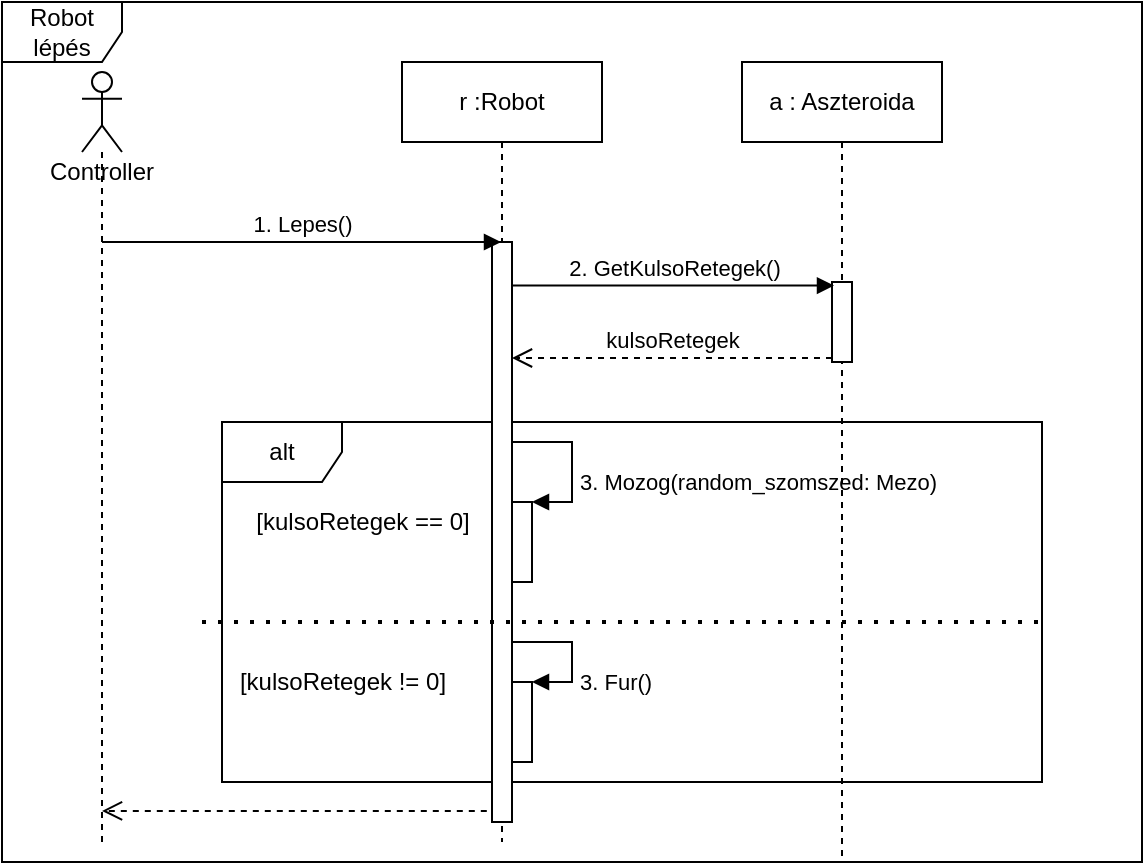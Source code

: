 <mxfile version="14.4.4" type="github">
  <diagram id="nnhSJWiSPquYjUWfShLg" name="Page-1">
    <mxGraphModel dx="1038" dy="548" grid="1" gridSize="10" guides="1" tooltips="1" connect="1" arrows="1" fold="1" page="1" pageScale="1" pageWidth="1654" pageHeight="1169" math="0" shadow="0">
      <root>
        <mxCell id="0" />
        <mxCell id="1" parent="0" />
        <mxCell id="OH-BTVqfuPMb2bLcmlxo-1" value="Robot lépés" style="shape=umlFrame;whiteSpace=wrap;html=1;" parent="1" vertex="1">
          <mxGeometry x="70" y="50" width="570" height="430" as="geometry" />
        </mxCell>
        <mxCell id="7_spL_hXoe6cIpFybr6s-16" value="alt" style="shape=umlFrame;whiteSpace=wrap;html=1;" parent="1" vertex="1">
          <mxGeometry x="180" y="260" width="410" height="180" as="geometry" />
        </mxCell>
        <mxCell id="7_spL_hXoe6cIpFybr6s-6" value="r :Robot" style="shape=umlLifeline;perimeter=lifelinePerimeter;whiteSpace=wrap;html=1;container=1;collapsible=0;recursiveResize=0;outlineConnect=0;" parent="1" vertex="1">
          <mxGeometry x="270" y="80" width="100" height="390" as="geometry" />
        </mxCell>
        <mxCell id="7_spL_hXoe6cIpFybr6s-8" value="" style="html=1;points=[];perimeter=orthogonalPerimeter;" parent="7_spL_hXoe6cIpFybr6s-6" vertex="1">
          <mxGeometry x="45" y="90" width="10" height="290" as="geometry" />
        </mxCell>
        <mxCell id="7_spL_hXoe6cIpFybr6s-9" value="" style="html=1;points=[];perimeter=orthogonalPerimeter;" parent="7_spL_hXoe6cIpFybr6s-6" vertex="1">
          <mxGeometry x="55" y="220" width="10" height="40" as="geometry" />
        </mxCell>
        <mxCell id="7_spL_hXoe6cIpFybr6s-10" value="3. Mozog(random_szomszed: Mezo)" style="edgeStyle=orthogonalEdgeStyle;html=1;align=left;spacingLeft=2;endArrow=block;rounded=0;entryX=1;entryY=0;" parent="7_spL_hXoe6cIpFybr6s-6" target="7_spL_hXoe6cIpFybr6s-9" edge="1">
          <mxGeometry x="0.25" relative="1" as="geometry">
            <mxPoint x="55" y="190" as="sourcePoint" />
            <Array as="points">
              <mxPoint x="55" y="190" />
              <mxPoint x="85" y="190" />
              <mxPoint x="85" y="220" />
            </Array>
            <mxPoint as="offset" />
          </mxGeometry>
        </mxCell>
        <mxCell id="7_spL_hXoe6cIpFybr6s-23" value="" style="html=1;points=[];perimeter=orthogonalPerimeter;" parent="7_spL_hXoe6cIpFybr6s-6" vertex="1">
          <mxGeometry x="55" y="310" width="10" height="40" as="geometry" />
        </mxCell>
        <mxCell id="7_spL_hXoe6cIpFybr6s-24" value="3. Fur()" style="edgeStyle=orthogonalEdgeStyle;html=1;align=left;spacingLeft=2;endArrow=block;rounded=0;entryX=1;entryY=0;" parent="7_spL_hXoe6cIpFybr6s-6" target="7_spL_hXoe6cIpFybr6s-23" edge="1">
          <mxGeometry x="0.429" relative="1" as="geometry">
            <mxPoint x="55" y="290" as="sourcePoint" />
            <Array as="points">
              <mxPoint x="55" y="290" />
              <mxPoint x="85" y="290" />
              <mxPoint x="85" y="310" />
            </Array>
            <mxPoint as="offset" />
          </mxGeometry>
        </mxCell>
        <mxCell id="7_spL_hXoe6cIpFybr6s-7" value="1. Lepes()" style="html=1;verticalAlign=bottom;endArrow=block;" parent="1" target="7_spL_hXoe6cIpFybr6s-6" edge="1" source="gQzef4cPbgVGmIHJo-lx-4">
          <mxGeometry width="80" relative="1" as="geometry">
            <mxPoint x="150" y="170" as="sourcePoint" />
            <mxPoint x="240" y="170" as="targetPoint" />
            <Array as="points">
              <mxPoint x="290" y="170" />
            </Array>
          </mxGeometry>
        </mxCell>
        <mxCell id="7_spL_hXoe6cIpFybr6s-17" value="" style="endArrow=none;dashed=1;html=1;dashPattern=1 3;strokeWidth=2;" parent="1" edge="1">
          <mxGeometry width="50" height="50" relative="1" as="geometry">
            <mxPoint x="170" y="360" as="sourcePoint" />
            <mxPoint x="592" y="360" as="targetPoint" />
            <Array as="points" />
          </mxGeometry>
        </mxCell>
        <mxCell id="7_spL_hXoe6cIpFybr6s-21" value="[kulsoRetegek == 0]" style="text;html=1;align=center;verticalAlign=middle;resizable=0;points=[];autosize=1;" parent="1" vertex="1">
          <mxGeometry x="190" y="300" width="120" height="20" as="geometry" />
        </mxCell>
        <mxCell id="7_spL_hXoe6cIpFybr6s-22" value="[kulsoRetegek != 0]" style="text;html=1;align=center;verticalAlign=middle;resizable=0;points=[];autosize=1;" parent="1" vertex="1">
          <mxGeometry x="180" y="380" width="120" height="20" as="geometry" />
        </mxCell>
        <mxCell id="7_spL_hXoe6cIpFybr6s-25" value="" style="html=1;verticalAlign=bottom;endArrow=open;dashed=1;endSize=8;exitX=-0.26;exitY=0.981;exitDx=0;exitDy=0;exitPerimeter=0;" parent="1" source="7_spL_hXoe6cIpFybr6s-8" edge="1" target="gQzef4cPbgVGmIHJo-lx-4">
          <mxGeometry relative="1" as="geometry">
            <mxPoint x="320" y="410" as="sourcePoint" />
            <mxPoint x="160" y="454" as="targetPoint" />
          </mxGeometry>
        </mxCell>
        <mxCell id="HhKjjpN3MEj3c_5HOTTE-1" value="a : Aszteroida" style="shape=umlLifeline;perimeter=lifelinePerimeter;whiteSpace=wrap;html=1;container=1;collapsible=0;recursiveResize=0;outlineConnect=0;" parent="1" vertex="1">
          <mxGeometry x="440" y="80" width="100" height="400" as="geometry" />
        </mxCell>
        <mxCell id="HhKjjpN3MEj3c_5HOTTE-2" value="" style="html=1;points=[];perimeter=orthogonalPerimeter;" parent="HhKjjpN3MEj3c_5HOTTE-1" vertex="1">
          <mxGeometry x="45" y="110" width="10" height="40" as="geometry" />
        </mxCell>
        <mxCell id="HhKjjpN3MEj3c_5HOTTE-3" value="2. GetKulsoRetegek()" style="html=1;verticalAlign=bottom;endArrow=block;entryX=0.1;entryY=0.045;entryDx=0;entryDy=0;entryPerimeter=0;" parent="1" source="7_spL_hXoe6cIpFybr6s-8" target="HhKjjpN3MEj3c_5HOTTE-2" edge="1">
          <mxGeometry relative="1" as="geometry">
            <mxPoint x="340" y="170.0" as="sourcePoint" />
          </mxGeometry>
        </mxCell>
        <mxCell id="HhKjjpN3MEj3c_5HOTTE-4" value="kulsoRetegek" style="html=1;verticalAlign=bottom;endArrow=open;dashed=1;endSize=8;exitX=0;exitY=0.95;" parent="1" source="HhKjjpN3MEj3c_5HOTTE-2" target="7_spL_hXoe6cIpFybr6s-8" edge="1">
          <mxGeometry relative="1" as="geometry">
            <mxPoint x="415" y="246" as="targetPoint" />
          </mxGeometry>
        </mxCell>
        <mxCell id="gQzef4cPbgVGmIHJo-lx-4" value="Controller" style="shape=umlLifeline;participant=umlActor;perimeter=lifelinePerimeter;whiteSpace=wrap;html=1;container=1;collapsible=0;recursiveResize=0;verticalAlign=top;spacingTop=36;outlineConnect=0;" vertex="1" parent="1">
          <mxGeometry x="110" y="85" width="20" height="385" as="geometry" />
        </mxCell>
      </root>
    </mxGraphModel>
  </diagram>
</mxfile>
